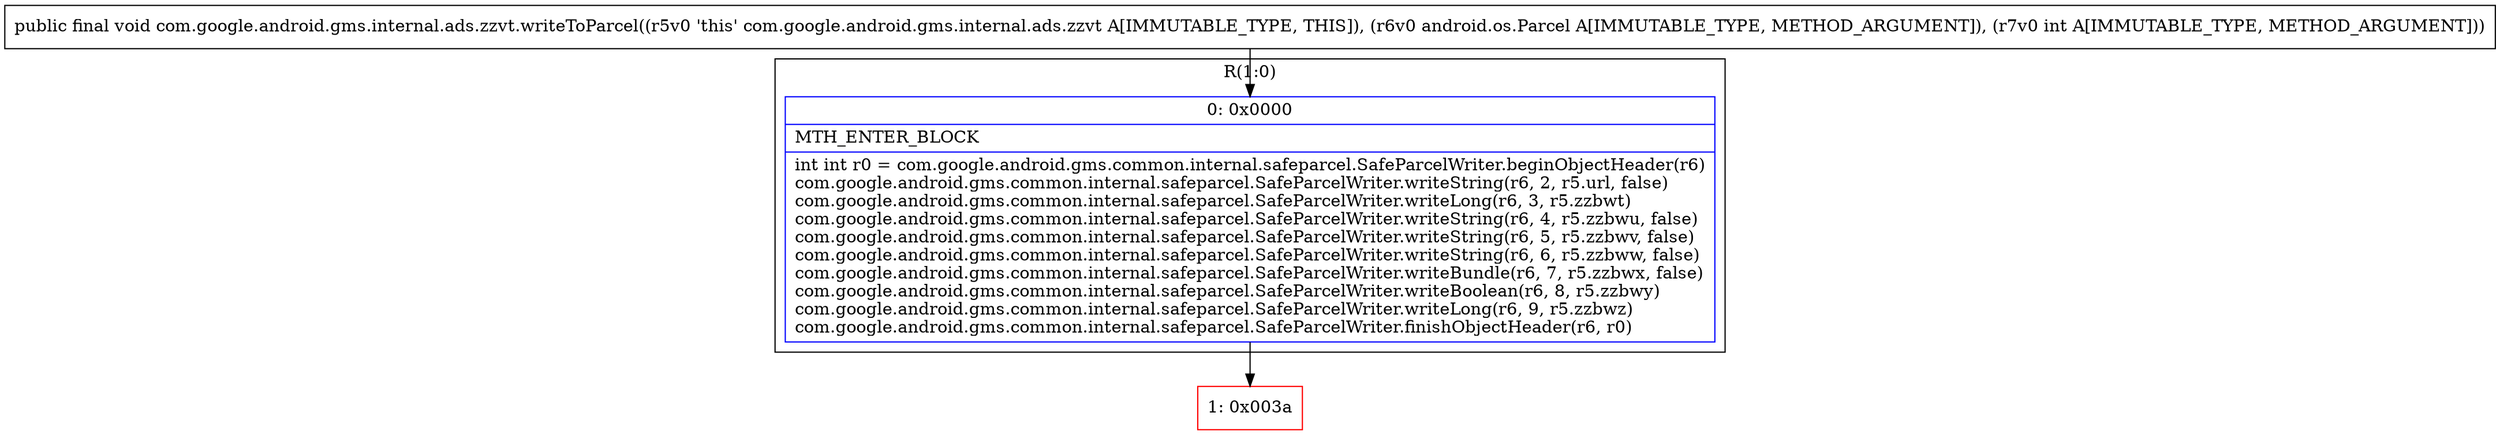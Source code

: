 digraph "CFG forcom.google.android.gms.internal.ads.zzvt.writeToParcel(Landroid\/os\/Parcel;I)V" {
subgraph cluster_Region_2041883451 {
label = "R(1:0)";
node [shape=record,color=blue];
Node_0 [shape=record,label="{0\:\ 0x0000|MTH_ENTER_BLOCK\l|int int r0 = com.google.android.gms.common.internal.safeparcel.SafeParcelWriter.beginObjectHeader(r6)\lcom.google.android.gms.common.internal.safeparcel.SafeParcelWriter.writeString(r6, 2, r5.url, false)\lcom.google.android.gms.common.internal.safeparcel.SafeParcelWriter.writeLong(r6, 3, r5.zzbwt)\lcom.google.android.gms.common.internal.safeparcel.SafeParcelWriter.writeString(r6, 4, r5.zzbwu, false)\lcom.google.android.gms.common.internal.safeparcel.SafeParcelWriter.writeString(r6, 5, r5.zzbwv, false)\lcom.google.android.gms.common.internal.safeparcel.SafeParcelWriter.writeString(r6, 6, r5.zzbww, false)\lcom.google.android.gms.common.internal.safeparcel.SafeParcelWriter.writeBundle(r6, 7, r5.zzbwx, false)\lcom.google.android.gms.common.internal.safeparcel.SafeParcelWriter.writeBoolean(r6, 8, r5.zzbwy)\lcom.google.android.gms.common.internal.safeparcel.SafeParcelWriter.writeLong(r6, 9, r5.zzbwz)\lcom.google.android.gms.common.internal.safeparcel.SafeParcelWriter.finishObjectHeader(r6, r0)\l}"];
}
Node_1 [shape=record,color=red,label="{1\:\ 0x003a}"];
MethodNode[shape=record,label="{public final void com.google.android.gms.internal.ads.zzvt.writeToParcel((r5v0 'this' com.google.android.gms.internal.ads.zzvt A[IMMUTABLE_TYPE, THIS]), (r6v0 android.os.Parcel A[IMMUTABLE_TYPE, METHOD_ARGUMENT]), (r7v0 int A[IMMUTABLE_TYPE, METHOD_ARGUMENT])) }"];
MethodNode -> Node_0;
Node_0 -> Node_1;
}

